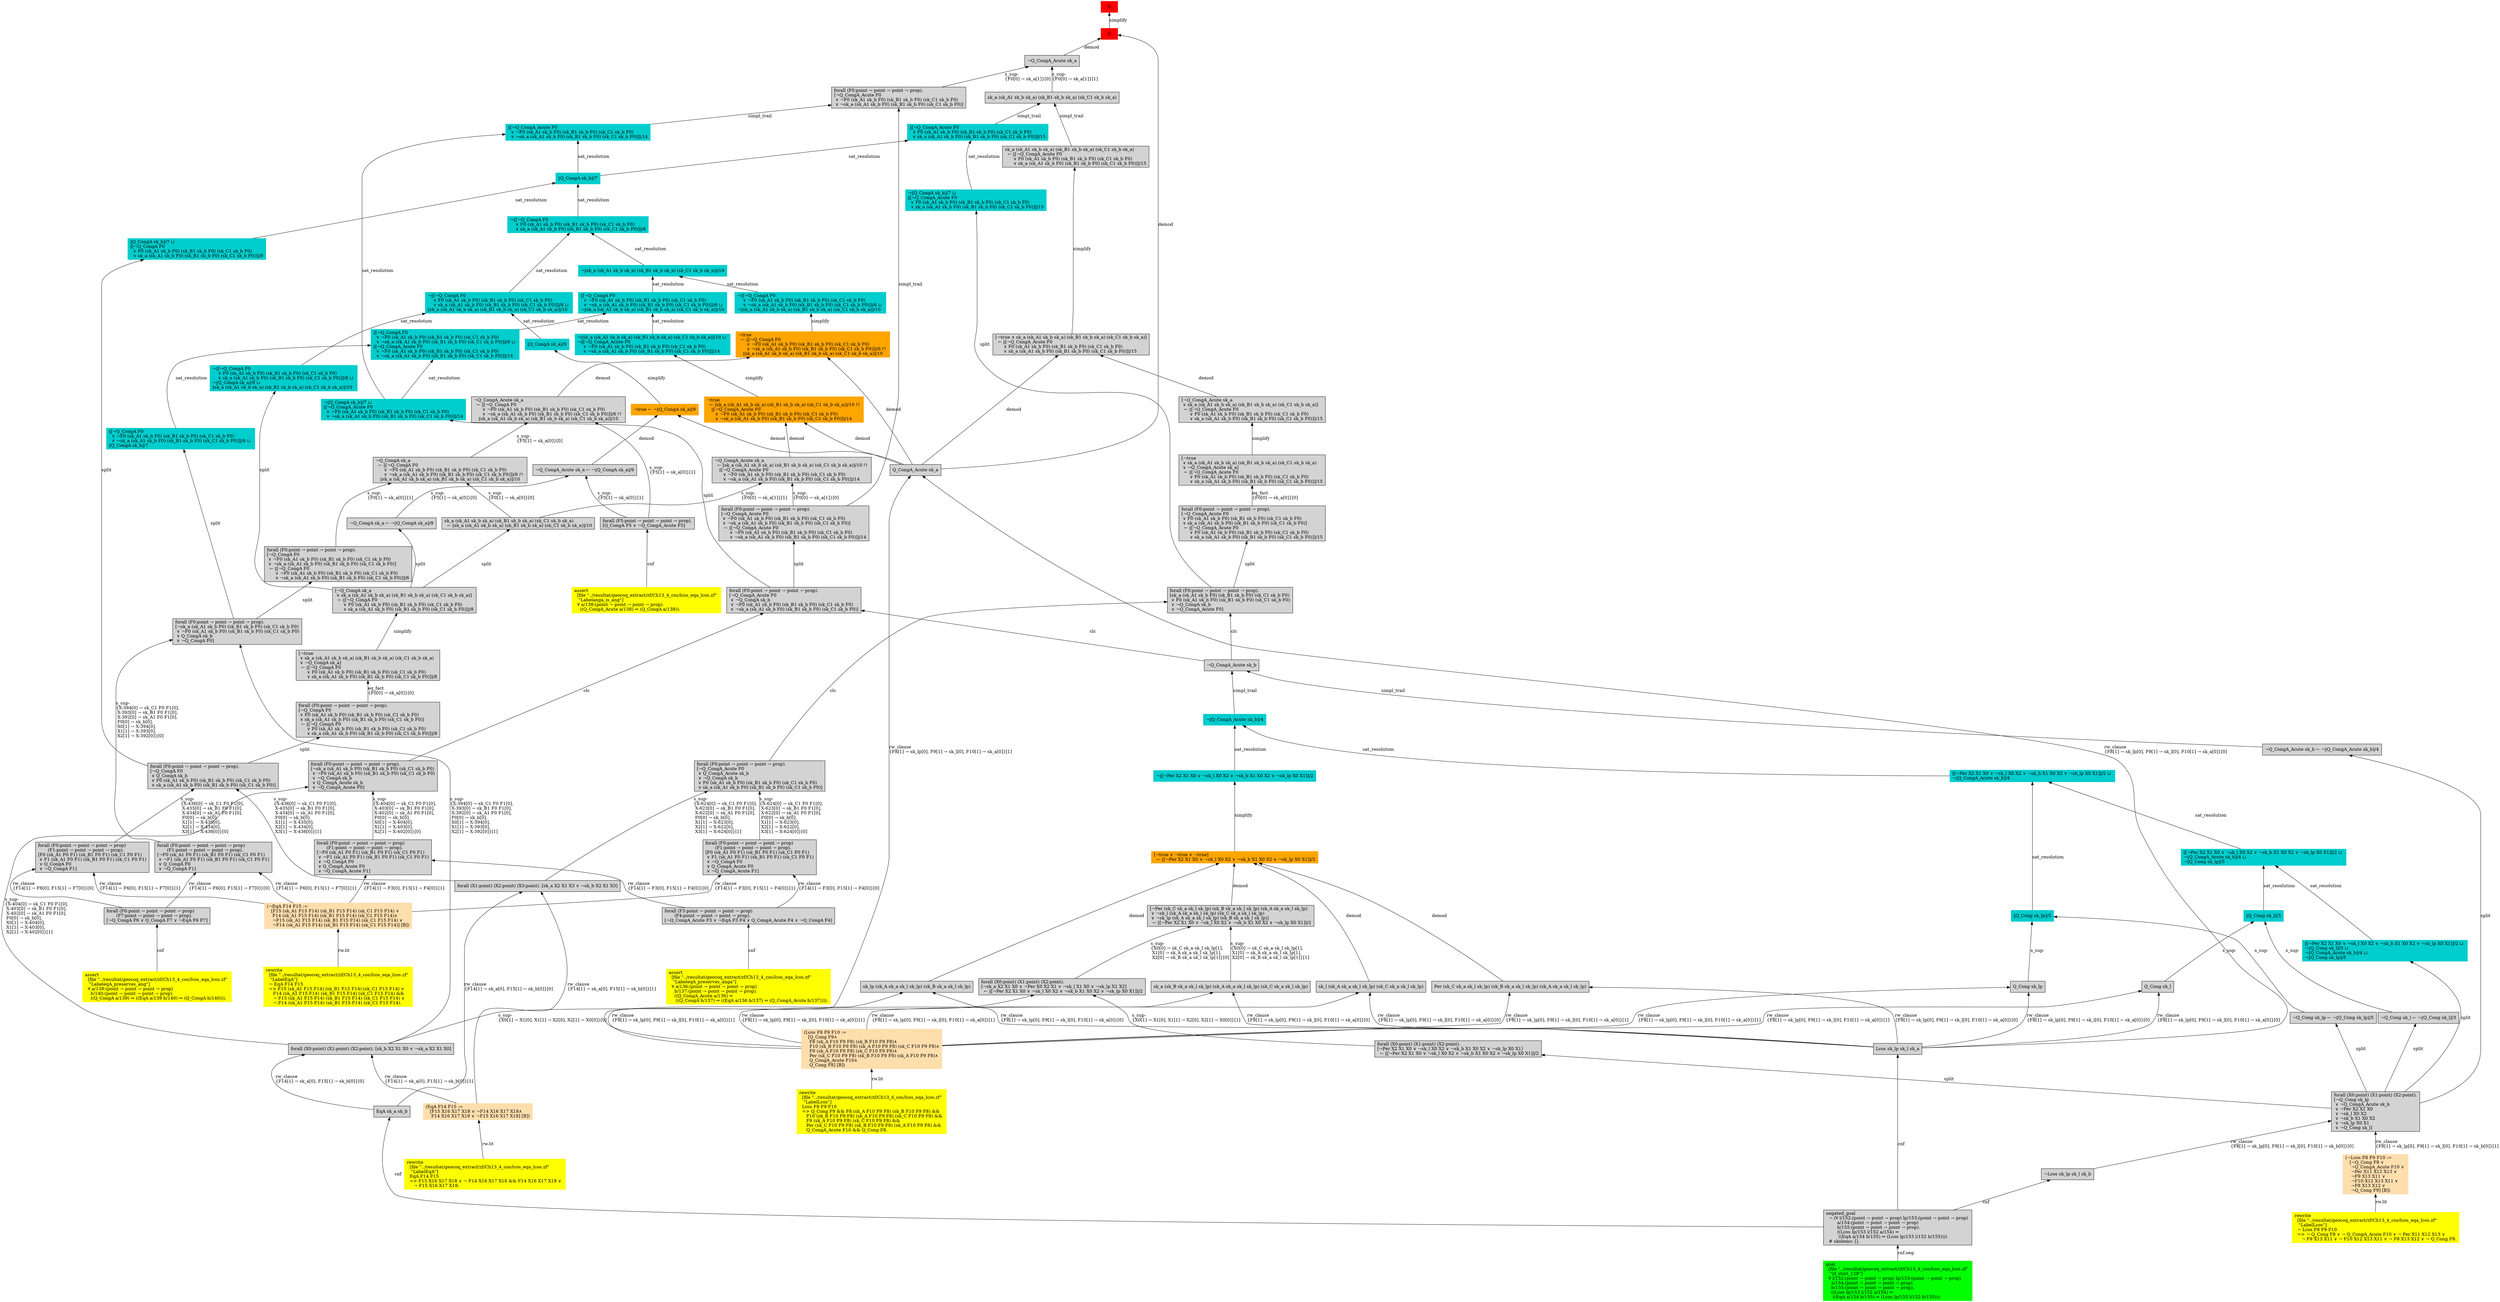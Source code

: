 digraph "unsat_graph" {
  vertex_0 [color=red, label="[]", shape=box, style=filled];
  vertex_0 -> vertex_1 [label="simplify", dir="back"];
  vertex_1 [color=red, label="[]", shape=box, style=filled];
  vertex_1 -> vertex_2 [label="demod", dir="back"];
  vertex_2 [shape=box, label="Q_CongA_Acute sk_a\l", style=filled];
  vertex_2 -> vertex_3 [label="rw_clause\l\{F8[1] → sk_lp[0], F9[1] → sk_l[0], F10[1] → sk_a[0]\}[1]\l", dir="back"];
  vertex_3 [color=navajowhite, shape=box, label="(Lcos F8 F9 F10 :=\l   [Q_Cong F9∧\l    F8 (sk_A F10 F9 F8) (sk_B F10 F9 F8)∧\l    F10 (sk_B F10 F9 F8) (sk_A F10 F9 F8) (sk_C F10 F9 F8)∧\l    F9 (sk_A F10 F9 F8) (sk_C F10 F9 F8)∧\l    Per (sk_C F10 F9 F8) (sk_B F10 F9 F8) (sk_A F10 F9 F8)∧\l    Q_CongA_Acute F10∧\l    Q_Cong F8] [B])\l", style=filled];
  vertex_3 -> vertex_4 [label="rw.lit", dir="back"];
  vertex_4 [color=yellow, shape=box, label="rewrite\l  [file \"../resultat/geocoq_extract/zf/Ch13_4_cos/lcos_eqa_lcos.zf\" \l   \"LabelLcos\"]\l  Lcos F8 F9 F10\l  =\> Q_Cong F9 && F8 (sk_A F10 F9 F8) (sk_B F10 F9 F8) && \l     F10 (sk_B F10 F9 F8) (sk_A F10 F9 F8) (sk_C F10 F9 F8) && \l     F9 (sk_A F10 F9 F8) (sk_C F10 F9 F8) && \l     Per (sk_C F10 F9 F8) (sk_B F10 F9 F8) (sk_A F10 F9 F8) && \l     Q_CongA_Acute F10 && Q_Cong F8.\l", style=filled];
  vertex_2 -> vertex_5 [label="rw_clause\l\{F8[1] → sk_lp[0], F9[1] → sk_l[0], F10[1] → sk_a[0]\}[0]\l", dir="back"];
  vertex_5 [shape=box, label="Lcos sk_lp sk_l sk_a\l", style=filled];
  vertex_5 -> vertex_6 [label="cnf", dir="back"];
  vertex_6 [shape=box, label="negated_goal\l  ¬ (∀ l/152:(point → point → prop) lp/153:(point → point → prop) \l        a/154:(point → point → point → prop) \l        b/155:(point → point → point → prop).\l        ((Lcos lp/153 l/152 a/154) ⇒\l         ((EqA a/154 b/155) ⇒ (Lcos lp/153 l/152 b/155))))\l  # skolems: [].\l", style=filled];
  vertex_6 -> vertex_7 [label="cnf.neg", dir="back"];
  vertex_7 [color=green, shape=box, label="goal\l  [file \"../resultat/geocoq_extract/zf/Ch13_4_cos/lcos_eqa_lcos.zf\" \l   \"zf_stmt_128\"]\l  ∀ l/152:(point → point → prop) lp/153:(point → point → prop) \l    a/154:(point → point → point → prop) \l    b/155:(point → point → point → prop).\l    ((Lcos lp/153 l/152 a/154) ⇒\l     ((EqA a/154 b/155) ⇒ (Lcos lp/153 l/152 b/155))).\l", style=filled];
  vertex_1 -> vertex_8 [label="demod", dir="back"];
  vertex_8 [shape=box, label="¬Q_CongA_Acute sk_a\l", style=filled];
  vertex_8 -> vertex_9 [label="s_sup-\l\{F0[0] → sk_a[1]\}[0]\l", dir="back"];
  vertex_9 [shape=box, label="forall (F0:point → point → point → prop).\l[¬Q_CongA_Acute F0\l ∨ ¬F0 (sk_A1 sk_b F0) (sk_B1 sk_b F0) (sk_C1 sk_b F0)\l ∨ ¬sk_a (sk_A1 sk_b F0) (sk_B1 sk_b F0) (sk_C1 sk_b F0)]\l", style=filled];
  vertex_9 -> vertex_10 [label="simpl_trail", dir="back"];
  vertex_10 [color=cyan3, shape=box, label="⟦[¬Q_CongA_Acute F0\l  ∨ ¬F0 (sk_A1 sk_b F0) (sk_B1 sk_b F0) (sk_C1 sk_b F0)\l  ∨ ¬sk_a (sk_A1 sk_b F0) (sk_B1 sk_b F0) (sk_C1 sk_b F0)]⟧/14\l", style=filled];
  vertex_10 -> vertex_11 [label="sat_resolution", dir="back"];
  vertex_11 [color=cyan3, shape=box, label="⟦Q_CongA sk_b⟧/7\l", style=filled];
  vertex_11 -> vertex_12 [label="sat_resolution", dir="back"];
  vertex_12 [color=cyan3, shape=box, label="¬⟦[¬Q_CongA F0\l    ∨ F0 (sk_A1 sk_b F0) (sk_B1 sk_b F0) (sk_C1 sk_b F0)\l    ∨ sk_a (sk_A1 sk_b F0) (sk_B1 sk_b F0) (sk_C1 sk_b F0)]⟧/8\l", style=filled];
  vertex_12 -> vertex_13 [label="sat_resolution", dir="back"];
  vertex_13 [color=cyan3, shape=box, label="¬⟦sk_a (sk_A1 sk_b sk_a) (sk_B1 sk_b sk_a) (sk_C1 sk_b sk_a)⟧/10\l", style=filled];
  vertex_13 -> vertex_14 [label="sat_resolution", dir="back"];
  vertex_14 [color=cyan3, shape=box, label="¬⟦[¬Q_CongA F0\l    ∨ ¬F0 (sk_A1 sk_b F0) (sk_B1 sk_b F0) (sk_C1 sk_b F0)\l    ∨ ¬sk_a (sk_A1 sk_b F0) (sk_B1 sk_b F0) (sk_C1 sk_b F0)]⟧/6 ⊔ \l¬⟦sk_a (sk_A1 sk_b sk_a) (sk_B1 sk_b sk_a) (sk_C1 sk_b sk_a)⟧/10\l", style=filled];
  vertex_14 -> vertex_15 [label="simplify", dir="back"];
  vertex_15 [color=orange, shape=box, label="¬true\l  ← ⟦[¬Q_CongA F0\l      ∨ ¬F0 (sk_A1 sk_b F0) (sk_B1 sk_b F0) (sk_C1 sk_b F0)\l      ∨ ¬sk_a (sk_A1 sk_b F0) (sk_B1 sk_b F0) (sk_C1 sk_b F0)]⟧/6 ⊓ \l    ⟦sk_a (sk_A1 sk_b sk_a) (sk_B1 sk_b sk_a) (sk_C1 sk_b sk_a)⟧/10\l", style=filled];
  vertex_15 -> vertex_2 [label="demod", dir="back"];
  vertex_15 -> vertex_16 [label="demod", dir="back"];
  vertex_16 [shape=box, label="¬Q_CongA_Acute sk_a\l  ← ⟦[¬Q_CongA F0\l      ∨ ¬F0 (sk_A1 sk_b F0) (sk_B1 sk_b F0) (sk_C1 sk_b F0)\l      ∨ ¬sk_a (sk_A1 sk_b F0) (sk_B1 sk_b F0) (sk_C1 sk_b F0)]⟧/6 ⊓ \l    ⟦sk_a (sk_A1 sk_b sk_a) (sk_B1 sk_b sk_a) (sk_C1 sk_b sk_a)⟧/10\l", style=filled];
  vertex_16 -> vertex_17 [label="s_sup-\l\{F5[1] → sk_a[0]\}[0]\l", dir="back"];
  vertex_17 [shape=box, label="¬Q_CongA sk_a\l  ← ⟦[¬Q_CongA F0\l      ∨ ¬F0 (sk_A1 sk_b F0) (sk_B1 sk_b F0) (sk_C1 sk_b F0)\l      ∨ ¬sk_a (sk_A1 sk_b F0) (sk_B1 sk_b F0) (sk_C1 sk_b F0)]⟧/6 ⊓ \l    ⟦sk_a (sk_A1 sk_b sk_a) (sk_B1 sk_b sk_a) (sk_C1 sk_b sk_a)⟧/10\l", style=filled];
  vertex_17 -> vertex_18 [label="s_sup-\l\{F0[1] → sk_a[0]\}[1]\l", dir="back"];
  vertex_18 [shape=box, label="forall (F0:point → point → point → prop).\l[¬Q_CongA F0\l ∨ ¬F0 (sk_A1 sk_b F0) (sk_B1 sk_b F0) (sk_C1 sk_b F0)\l ∨ ¬sk_a (sk_A1 sk_b F0) (sk_B1 sk_b F0) (sk_C1 sk_b F0)]\l  ← ⟦[¬Q_CongA F0\l      ∨ ¬F0 (sk_A1 sk_b F0) (sk_B1 sk_b F0) (sk_C1 sk_b F0)\l      ∨ ¬sk_a (sk_A1 sk_b F0) (sk_B1 sk_b F0) (sk_C1 sk_b F0)]⟧/6\l", style=filled];
  vertex_18 -> vertex_19 [label="split", dir="back"];
  vertex_19 [shape=box, label="forall (F0:point → point → point → prop).\l[¬sk_a (sk_A1 sk_b F0) (sk_B1 sk_b F0) (sk_C1 sk_b F0)\l ∨ ¬F0 (sk_A1 sk_b F0) (sk_B1 sk_b F0) (sk_C1 sk_b F0)\l ∨ Q_CongA sk_b\l ∨ ¬Q_CongA F0]\l", style=filled];
  vertex_19 -> vertex_20 [label="s_sup-\l\{X-394[0] → sk_C1 F0 F1[0], \l X-393[0] → sk_B1 F0 F1[0], \l X-392[0] → sk_A1 F0 F1[0], \l F0[0] → sk_b[0], \l X0[1] → X-394[0], \l X1[1] → X-393[0], \l X2[1] → X-392[0]\}[0]\l", dir="back"];
  vertex_20 [shape=box, label="forall (F0:point → point → point → prop) \l       (F1:point → point → point → prop).\l[¬F0 (sk_A1 F0 F1) (sk_B1 F0 F1) (sk_C1 F0 F1)\l ∨ ¬F1 (sk_A1 F0 F1) (sk_B1 F0 F1) (sk_C1 F0 F1)\l ∨ Q_CongA F0\l ∨ ¬Q_CongA F1]\l", style=filled];
  vertex_20 -> vertex_21 [label="rw_clause\l\{F14[1] → F6[0], F15[1] → F7[0]\}[1]\l", dir="back"];
  vertex_21 [color=navajowhite, shape=box, label="(¬EqA F14 F15 :=\l   [F15 (sk_A1 F15 F14) (sk_B1 F15 F14) (sk_C1 F15 F14) ∨ \l    F14 (sk_A1 F15 F14) (sk_B1 F15 F14) (sk_C1 F15 F14)∧\l    ¬F15 (sk_A1 F15 F14) (sk_B1 F15 F14) (sk_C1 F15 F14) ∨ \l    ¬F14 (sk_A1 F15 F14) (sk_B1 F15 F14) (sk_C1 F15 F14)] [B])\l", style=filled];
  vertex_21 -> vertex_22 [label="rw.lit", dir="back"];
  vertex_22 [color=yellow, shape=box, label="rewrite\l  [file \"../resultat/geocoq_extract/zf/Ch13_4_cos/lcos_eqa_lcos.zf\" \l   \"LabelEqA\"]\l  ¬ EqA F14 F15\l  =\> F15 (sk_A1 F15 F14) (sk_B1 F15 F14) (sk_C1 F15 F14) ∨ \l     F14 (sk_A1 F15 F14) (sk_B1 F15 F14) (sk_C1 F15 F14) && \l     ¬ F15 (sk_A1 F15 F14) (sk_B1 F15 F14) (sk_C1 F15 F14) ∨ \l     ¬ F14 (sk_A1 F15 F14) (sk_B1 F15 F14) (sk_C1 F15 F14).\l", style=filled];
  vertex_20 -> vertex_23 [label="rw_clause\l\{F14[1] → F6[0], F15[1] → F7[0]\}[0]\l", dir="back"];
  vertex_23 [shape=box, label="forall (F6:point → point → point → prop) \l       (F7:point → point → point → prop).\l[¬Q_CongA F6 ∨ Q_CongA F7 ∨ ¬EqA F6 F7]\l", style=filled];
  vertex_23 -> vertex_24 [label="cnf", dir="back"];
  vertex_24 [color=yellow, shape=box, label="assert\l  [file \"../resultat/geocoq_extract/zf/Ch13_4_cos/lcos_eqa_lcos.zf\" \l   \"LabeleqA_preserves_ang\"]\l  ∀ a/139:(point → point → point → prop) \l    b/140:(point → point → point → prop).\l    ((Q_CongA a/139) ⇒ ((EqA a/139 b/140) ⇒ (Q_CongA b/140))).\l", style=filled];
  vertex_19 -> vertex_25 [label="s_sup-\l\{X-394[0] → sk_C1 F0 F1[0], \l X-393[0] → sk_B1 F0 F1[0], \l X-392[0] → sk_A1 F0 F1[0], \l F0[0] → sk_b[0], \l X0[1] → X-394[0], \l X1[1] → X-393[0], \l X2[1] → X-392[0]\}[1]\l", dir="back"];
  vertex_25 [shape=box, label="forall (X0:point) (X1:point) (X2:point). [sk_b X2 X1 X0 ∨ ¬sk_a X2 X1 X0]\l", style=filled];
  vertex_25 -> vertex_26 [label="rw_clause\l\{F14[1] → sk_a[0], F15[1] → sk_b[0]\}[1]\l", dir="back"];
  vertex_26 [color=navajowhite, shape=box, label="(EqA F14 F15 :=\l   [F15 X16 X17 X18 ∨ ¬F14 X16 X17 X18∧\l    F14 X16 X17 X19 ∨ ¬F15 X16 X17 X19] [B])\l", style=filled];
  vertex_26 -> vertex_27 [label="rw.lit", dir="back"];
  vertex_27 [color=yellow, shape=box, label="rewrite\l  [file \"../resultat/geocoq_extract/zf/Ch13_4_cos/lcos_eqa_lcos.zf\" \l   \"LabelEqA\"]\l  EqA F14 F15\l  =\> F15 X16 X17 X18 ∨ ¬ F14 X16 X17 X18 && F14 X16 X17 X19 ∨ \l     ¬ F15 X16 X17 X19.\l", style=filled];
  vertex_25 -> vertex_28 [label="rw_clause\l\{F14[1] → sk_a[0], F15[1] → sk_b[0]\}[0]\l", dir="back"];
  vertex_28 [shape=box, label="EqA sk_a sk_b\l", style=filled];
  vertex_28 -> vertex_6 [label="cnf", dir="back"];
  vertex_17 -> vertex_29 [label="s_sup-\l\{F0[1] → sk_a[0]\}[0]\l", dir="back"];
  vertex_29 [shape=box, label="sk_a (sk_A1 sk_b sk_a) (sk_B1 sk_b sk_a) (sk_C1 sk_b sk_a)\l  ← ⟦sk_a (sk_A1 sk_b sk_a) (sk_B1 sk_b sk_a) (sk_C1 sk_b sk_a)⟧/10\l", style=filled];
  vertex_29 -> vertex_30 [label="split", dir="back"];
  vertex_30 [shape=box, label="[¬Q_CongA sk_a\l ∨ sk_a (sk_A1 sk_b sk_a) (sk_B1 sk_b sk_a) (sk_C1 sk_b sk_a)]\l  ← ⟦[¬Q_CongA F0\l      ∨ F0 (sk_A1 sk_b F0) (sk_B1 sk_b F0) (sk_C1 sk_b F0)\l      ∨ sk_a (sk_A1 sk_b F0) (sk_B1 sk_b F0) (sk_C1 sk_b F0)]⟧/8\l", style=filled];
  vertex_30 -> vertex_31 [label="simplify", dir="back"];
  vertex_31 [shape=box, label="[¬true\l ∨ sk_a (sk_A1 sk_b sk_a) (sk_B1 sk_b sk_a) (sk_C1 sk_b sk_a)\l ∨ ¬Q_CongA sk_a]\l  ← ⟦[¬Q_CongA F0\l      ∨ F0 (sk_A1 sk_b F0) (sk_B1 sk_b F0) (sk_C1 sk_b F0)\l      ∨ sk_a (sk_A1 sk_b F0) (sk_B1 sk_b F0) (sk_C1 sk_b F0)]⟧/8\l", style=filled];
  vertex_31 -> vertex_32 [label="eq_fact\l\{F0[0] → sk_a[0]\}[0]\l", dir="back"];
  vertex_32 [shape=box, label="forall (F0:point → point → point → prop).\l[¬Q_CongA F0\l ∨ F0 (sk_A1 sk_b F0) (sk_B1 sk_b F0) (sk_C1 sk_b F0)\l ∨ sk_a (sk_A1 sk_b F0) (sk_B1 sk_b F0) (sk_C1 sk_b F0)]\l  ← ⟦[¬Q_CongA F0\l      ∨ F0 (sk_A1 sk_b F0) (sk_B1 sk_b F0) (sk_C1 sk_b F0)\l      ∨ sk_a (sk_A1 sk_b F0) (sk_B1 sk_b F0) (sk_C1 sk_b F0)]⟧/8\l", style=filled];
  vertex_32 -> vertex_33 [label="split", dir="back"];
  vertex_33 [shape=box, label="forall (F0:point → point → point → prop).\l[¬Q_CongA F0\l ∨ Q_CongA sk_b\l ∨ F0 (sk_A1 sk_b F0) (sk_B1 sk_b F0) (sk_C1 sk_b F0)\l ∨ sk_a (sk_A1 sk_b F0) (sk_B1 sk_b F0) (sk_C1 sk_b F0)]\l", style=filled];
  vertex_33 -> vertex_34 [label="s_sup-\l\{X-436[0] → sk_C1 F0 F1[0], \l X-435[0] → sk_B1 F0 F1[0], \l X-434[0] → sk_A1 F0 F1[0], \l F0[0] → sk_b[0], \l X1[1] → X-435[0], \l X2[1] → X-434[0], \l X3[1] → X-436[0]\}[1]\l", dir="back"];
  vertex_34 [shape=box, label="forall (X1:point) (X2:point) (X3:point). [sk_a X2 X1 X3 ∨ ¬sk_b X2 X1 X3]\l", style=filled];
  vertex_34 -> vertex_26 [label="rw_clause\l\{F14[1] → sk_a[0], F15[1] → sk_b[0]\}[1]\l", dir="back"];
  vertex_34 -> vertex_28 [label="rw_clause\l\{F14[1] → sk_a[0], F15[1] → sk_b[0]\}[0]\l", dir="back"];
  vertex_33 -> vertex_35 [label="s_sup-\l\{X-436[0] → sk_C1 F0 F1[0], \l X-435[0] → sk_B1 F0 F1[0], \l X-434[0] → sk_A1 F0 F1[0], \l F0[0] → sk_b[0], \l X1[1] → X-435[0], \l X2[1] → X-434[0], \l X3[1] → X-436[0]\}[0]\l", dir="back"];
  vertex_35 [shape=box, label="forall (F0:point → point → point → prop) \l       (F1:point → point → point → prop).\l[F0 (sk_A1 F0 F1) (sk_B1 F0 F1) (sk_C1 F0 F1)\l ∨ F1 (sk_A1 F0 F1) (sk_B1 F0 F1) (sk_C1 F0 F1)\l ∨ Q_CongA F0\l ∨ ¬Q_CongA F1]\l", style=filled];
  vertex_35 -> vertex_21 [label="rw_clause\l\{F14[1] → F6[0], F15[1] → F7[0]\}[1]\l", dir="back"];
  vertex_35 -> vertex_23 [label="rw_clause\l\{F14[1] → F6[0], F15[1] → F7[0]\}[0]\l", dir="back"];
  vertex_16 -> vertex_36 [label="s_sup-\l\{F5[1] → sk_a[0]\}[1]\l", dir="back"];
  vertex_36 [shape=box, label="forall (F5:point → point → point → prop).\l[Q_CongA F5 ∨ ¬Q_CongA_Acute F5]\l", style=filled];
  vertex_36 -> vertex_37 [label="cnf", dir="back"];
  vertex_37 [color=yellow, shape=box, label="assert\l  [file \"../resultat/geocoq_extract/zf/Ch13_4_cos/lcos_eqa_lcos.zf\" \l   \"Labelanga_is_ang\"]\l  ∀ a/138:(point → point → point → prop).\l    ((Q_CongA_Acute a/138) ⇒ (Q_CongA a/138)).\l", style=filled];
  vertex_13 -> vertex_38 [label="sat_resolution", dir="back"];
  vertex_38 [color=cyan3, shape=box, label="⟦[¬Q_CongA F0\l  ∨ ¬F0 (sk_A1 sk_b F0) (sk_B1 sk_b F0) (sk_C1 sk_b F0)\l  ∨ ¬sk_a (sk_A1 sk_b F0) (sk_B1 sk_b F0) (sk_C1 sk_b F0)]⟧/6 ⊔ \l¬⟦sk_a (sk_A1 sk_b sk_a) (sk_B1 sk_b sk_a) (sk_C1 sk_b sk_a)⟧/10\l", style=filled];
  vertex_38 -> vertex_39 [label="sat_resolution", dir="back"];
  vertex_39 [color=cyan3, shape=box, label="¬⟦sk_a (sk_A1 sk_b sk_a) (sk_B1 sk_b sk_a) (sk_C1 sk_b sk_a)⟧/10 ⊔ \l¬⟦[¬Q_CongA_Acute F0\l    ∨ ¬F0 (sk_A1 sk_b F0) (sk_B1 sk_b F0) (sk_C1 sk_b F0)\l    ∨ ¬sk_a (sk_A1 sk_b F0) (sk_B1 sk_b F0) (sk_C1 sk_b F0)]⟧/14\l", style=filled];
  vertex_39 -> vertex_40 [label="simplify", dir="back"];
  vertex_40 [color=orange, shape=box, label="¬true\l  ← ⟦sk_a (sk_A1 sk_b sk_a) (sk_B1 sk_b sk_a) (sk_C1 sk_b sk_a)⟧/10 ⊓ \l    ⟦[¬Q_CongA_Acute F0\l      ∨ ¬F0 (sk_A1 sk_b F0) (sk_B1 sk_b F0) (sk_C1 sk_b F0)\l      ∨ ¬sk_a (sk_A1 sk_b F0) (sk_B1 sk_b F0) (sk_C1 sk_b F0)]⟧/14\l", style=filled];
  vertex_40 -> vertex_2 [label="demod", dir="back"];
  vertex_40 -> vertex_41 [label="demod", dir="back"];
  vertex_41 [shape=box, label="¬Q_CongA_Acute sk_a\l  ← ⟦sk_a (sk_A1 sk_b sk_a) (sk_B1 sk_b sk_a) (sk_C1 sk_b sk_a)⟧/10 ⊓ \l    ⟦[¬Q_CongA_Acute F0\l      ∨ ¬F0 (sk_A1 sk_b F0) (sk_B1 sk_b F0) (sk_C1 sk_b F0)\l      ∨ ¬sk_a (sk_A1 sk_b F0) (sk_B1 sk_b F0) (sk_C1 sk_b F0)]⟧/14\l", style=filled];
  vertex_41 -> vertex_42 [label="s_sup-\l\{F0[0] → sk_a[1]\}[0]\l", dir="back"];
  vertex_42 [shape=box, label="forall (F0:point → point → point → prop).\l[¬Q_CongA_Acute F0\l ∨ ¬F0 (sk_A1 sk_b F0) (sk_B1 sk_b F0) (sk_C1 sk_b F0)\l ∨ ¬sk_a (sk_A1 sk_b F0) (sk_B1 sk_b F0) (sk_C1 sk_b F0)]\l  ← ⟦[¬Q_CongA_Acute F0\l      ∨ ¬F0 (sk_A1 sk_b F0) (sk_B1 sk_b F0) (sk_C1 sk_b F0)\l      ∨ ¬sk_a (sk_A1 sk_b F0) (sk_B1 sk_b F0) (sk_C1 sk_b F0)]⟧/14\l", style=filled];
  vertex_42 -> vertex_43 [label="split", dir="back"];
  vertex_43 [shape=box, label="forall (F0:point → point → point → prop).\l[¬Q_CongA_Acute F0\l ∨ ¬Q_CongA sk_b\l ∨ ¬F0 (sk_A1 sk_b F0) (sk_B1 sk_b F0) (sk_C1 sk_b F0)\l ∨ ¬sk_a (sk_A1 sk_b F0) (sk_B1 sk_b F0) (sk_C1 sk_b F0)]\l", style=filled];
  vertex_43 -> vertex_44 [label="clc", dir="back"];
  vertex_44 [shape=box, label="¬Q_CongA_Acute sk_b\l", style=filled];
  vertex_44 -> vertex_45 [label="simpl_trail", dir="back"];
  vertex_45 [color=cyan3, shape=box, label="¬⟦Q_CongA_Acute sk_b⟧/4\l", style=filled];
  vertex_45 -> vertex_46 [label="sat_resolution", dir="back"];
  vertex_46 [color=cyan3, shape=box, label="¬⟦[¬Per X2 X1 X0 ∨ ¬sk_l X0 X2 ∨ ¬sk_b X1 X0 X2 ∨ ¬sk_lp X0 X1]⟧/2\l", style=filled];
  vertex_46 -> vertex_47 [label="simplify", dir="back"];
  vertex_47 [color=orange, shape=box, label="[¬true ∨ ¬true ∨ ¬true]\l  ← ⟦[¬Per X2 X1 X0 ∨ ¬sk_l X0 X2 ∨ ¬sk_b X1 X0 X2 ∨ ¬sk_lp X0 X1]⟧/2\l", style=filled];
  vertex_47 -> vertex_48 [label="demod", dir="back"];
  vertex_48 [shape=box, label="sk_lp (sk_A sk_a sk_l sk_lp) (sk_B sk_a sk_l sk_lp)\l", style=filled];
  vertex_48 -> vertex_3 [label="rw_clause\l\{F8[1] → sk_lp[0], F9[1] → sk_l[0], F10[1] → sk_a[0]\}[1]\l", dir="back"];
  vertex_48 -> vertex_5 [label="rw_clause\l\{F8[1] → sk_lp[0], F9[1] → sk_l[0], F10[1] → sk_a[0]\}[0]\l", dir="back"];
  vertex_47 -> vertex_49 [label="demod", dir="back"];
  vertex_49 [shape=box, label="sk_l (sk_A sk_a sk_l sk_lp) (sk_C sk_a sk_l sk_lp)\l", style=filled];
  vertex_49 -> vertex_3 [label="rw_clause\l\{F8[1] → sk_lp[0], F9[1] → sk_l[0], F10[1] → sk_a[0]\}[1]\l", dir="back"];
  vertex_49 -> vertex_5 [label="rw_clause\l\{F8[1] → sk_lp[0], F9[1] → sk_l[0], F10[1] → sk_a[0]\}[0]\l", dir="back"];
  vertex_47 -> vertex_50 [label="demod", dir="back"];
  vertex_50 [shape=box, label="Per (sk_C sk_a sk_l sk_lp) (sk_B sk_a sk_l sk_lp) (sk_A sk_a sk_l sk_lp)\l", style=filled];
  vertex_50 -> vertex_3 [label="rw_clause\l\{F8[1] → sk_lp[0], F9[1] → sk_l[0], F10[1] → sk_a[0]\}[1]\l", dir="back"];
  vertex_50 -> vertex_5 [label="rw_clause\l\{F8[1] → sk_lp[0], F9[1] → sk_l[0], F10[1] → sk_a[0]\}[0]\l", dir="back"];
  vertex_47 -> vertex_51 [label="demod", dir="back"];
  vertex_51 [shape=box, label="[¬Per (sk_C sk_a sk_l sk_lp) (sk_B sk_a sk_l sk_lp) (sk_A sk_a sk_l sk_lp)\l ∨ ¬sk_l (sk_A sk_a sk_l sk_lp) (sk_C sk_a sk_l sk_lp)\l ∨ ¬sk_lp (sk_A sk_a sk_l sk_lp) (sk_B sk_a sk_l sk_lp)]\l  ← ⟦[¬Per X2 X1 X0 ∨ ¬sk_l X0 X2 ∨ ¬sk_b X1 X0 X2 ∨ ¬sk_lp X0 X1]⟧/2\l", style=filled];
  vertex_51 -> vertex_52 [label="s_sup-\l\{X0[0] → sk_C sk_a sk_l sk_lp[1], \l X1[0] → sk_A sk_a sk_l sk_lp[1], \l X2[0] → sk_B sk_a sk_l sk_lp[1]\}[0]\l", dir="back"];
  vertex_52 [shape=box, label="forall (X0:point) (X1:point) (X2:point).\l[¬sk_a X2 X1 X0 ∨ ¬Per X0 X2 X1 ∨ ¬sk_l X1 X0 ∨ ¬sk_lp X1 X2]\l  ← ⟦[¬Per X2 X1 X0 ∨ ¬sk_l X0 X2 ∨ ¬sk_b X1 X0 X2 ∨ ¬sk_lp X0 X1]⟧/2\l", style=filled];
  vertex_52 -> vertex_53 [label="s_sup-\l\{X0[1] → X1[0], X1[1] → X2[0], X2[1] → X0[0]\}[1]\l", dir="back"];
  vertex_53 [shape=box, label="forall (X0:point) (X1:point) (X2:point).\l[¬Per X2 X1 X0 ∨ ¬sk_l X0 X2 ∨ ¬sk_b X1 X0 X2 ∨ ¬sk_lp X0 X1]\l  ← ⟦[¬Per X2 X1 X0 ∨ ¬sk_l X0 X2 ∨ ¬sk_b X1 X0 X2 ∨ ¬sk_lp X0 X1]⟧/2\l", style=filled];
  vertex_53 -> vertex_54 [label="split", dir="back"];
  vertex_54 [shape=box, label="forall (X0:point) (X1:point) (X2:point).\l[¬Q_Cong sk_lp\l ∨ ¬Q_CongA_Acute sk_b\l ∨ ¬Per X2 X1 X0\l ∨ ¬sk_l X0 X2\l ∨ ¬sk_b X1 X0 X2\l ∨ ¬sk_lp X0 X1\l ∨ ¬Q_Cong sk_l]\l", style=filled];
  vertex_54 -> vertex_55 [label="rw_clause\l\{F8[1] → sk_lp[0], F9[1] → sk_l[0], F10[1] → sk_b[0]\}[1]\l", dir="back"];
  vertex_55 [color=navajowhite, shape=box, label="(¬Lcos F8 F9 F10 :=\l   [¬Q_Cong F8 ∨ \l    ¬Q_CongA_Acute F10 ∨ \l    ¬Per X11 X12 X13 ∨ \l    ¬F9 X13 X11 ∨ \l    ¬F10 X12 X13 X11 ∨ \l    ¬F8 X13 X12 ∨ \l    ¬Q_Cong F9] [B])\l", style=filled];
  vertex_55 -> vertex_56 [label="rw.lit", dir="back"];
  vertex_56 [color=yellow, shape=box, label="rewrite\l  [file \"../resultat/geocoq_extract/zf/Ch13_4_cos/lcos_eqa_lcos.zf\" \l   \"LabelLcos\"]\l  ¬ Lcos F8 F9 F10\l  =\> ¬ Q_Cong F8 ∨ ¬ Q_CongA_Acute F10 ∨ ¬ Per X11 X12 X13 ∨ \l     ¬ F9 X13 X11 ∨ ¬ F10 X12 X13 X11 ∨ ¬ F8 X13 X12 ∨ ¬ Q_Cong F9.\l", style=filled];
  vertex_54 -> vertex_57 [label="rw_clause\l\{F8[1] → sk_lp[0], F9[1] → sk_l[0], F10[1] → sk_b[0]\}[0]\l", dir="back"];
  vertex_57 [shape=box, label="¬Lcos sk_lp sk_l sk_b\l", style=filled];
  vertex_57 -> vertex_6 [label="cnf", dir="back"];
  vertex_52 -> vertex_25 [label="s_sup-\l\{X0[1] → X1[0], X1[1] → X2[0], X2[1] → X0[0]\}[0]\l", dir="back"];
  vertex_51 -> vertex_58 [label="s_sup-\l\{X0[0] → sk_C sk_a sk_l sk_lp[1], \l X1[0] → sk_A sk_a sk_l sk_lp[1], \l X2[0] → sk_B sk_a sk_l sk_lp[1]\}[1]\l", dir="back"];
  vertex_58 [shape=box, label="sk_a (sk_B sk_a sk_l sk_lp) (sk_A sk_a sk_l sk_lp) (sk_C sk_a sk_l sk_lp)\l", style=filled];
  vertex_58 -> vertex_3 [label="rw_clause\l\{F8[1] → sk_lp[0], F9[1] → sk_l[0], F10[1] → sk_a[0]\}[1]\l", dir="back"];
  vertex_58 -> vertex_5 [label="rw_clause\l\{F8[1] → sk_lp[0], F9[1] → sk_l[0], F10[1] → sk_a[0]\}[0]\l", dir="back"];
  vertex_45 -> vertex_59 [label="sat_resolution", dir="back"];
  vertex_59 [color=cyan3, shape=box, label="⟦[¬Per X2 X1 X0 ∨ ¬sk_l X0 X2 ∨ ¬sk_b X1 X0 X2 ∨ ¬sk_lp X0 X1]⟧/2 ⊔ \l¬⟦Q_CongA_Acute sk_b⟧/4\l", style=filled];
  vertex_59 -> vertex_60 [label="sat_resolution", dir="back"];
  vertex_60 [color=cyan3, shape=box, label="⟦Q_Cong sk_lp⟧/5\l", style=filled];
  vertex_60 -> vertex_61 [label="s_sup-\l", dir="back"];
  vertex_61 [shape=box, label="¬Q_Cong sk_lp ← ¬⟦Q_Cong sk_lp⟧/5\l", style=filled];
  vertex_61 -> vertex_54 [label="split", dir="back"];
  vertex_60 -> vertex_62 [label="s_sup-\l", dir="back"];
  vertex_62 [shape=box, label="Q_Cong sk_lp\l", style=filled];
  vertex_62 -> vertex_3 [label="rw_clause\l\{F8[1] → sk_lp[0], F9[1] → sk_l[0], F10[1] → sk_a[0]\}[1]\l", dir="back"];
  vertex_62 -> vertex_5 [label="rw_clause\l\{F8[1] → sk_lp[0], F9[1] → sk_l[0], F10[1] → sk_a[0]\}[0]\l", dir="back"];
  vertex_59 -> vertex_63 [label="sat_resolution", dir="back"];
  vertex_63 [color=cyan3, shape=box, label="⟦[¬Per X2 X1 X0 ∨ ¬sk_l X0 X2 ∨ ¬sk_b X1 X0 X2 ∨ ¬sk_lp X0 X1]⟧/2 ⊔ \l¬⟦Q_CongA_Acute sk_b⟧/4 ⊔ \l¬⟦Q_Cong sk_lp⟧/5\l", style=filled];
  vertex_63 -> vertex_64 [label="sat_resolution", dir="back"];
  vertex_64 [color=cyan3, shape=box, label="⟦Q_Cong sk_l⟧/3\l", style=filled];
  vertex_64 -> vertex_65 [label="s_sup-\l", dir="back"];
  vertex_65 [shape=box, label="¬Q_Cong sk_l ← ¬⟦Q_Cong sk_l⟧/3\l", style=filled];
  vertex_65 -> vertex_54 [label="split", dir="back"];
  vertex_64 -> vertex_66 [label="s_sup-\l", dir="back"];
  vertex_66 [shape=box, label="Q_Cong sk_l\l", style=filled];
  vertex_66 -> vertex_3 [label="rw_clause\l\{F8[1] → sk_lp[0], F9[1] → sk_l[0], F10[1] → sk_a[0]\}[1]\l", dir="back"];
  vertex_66 -> vertex_5 [label="rw_clause\l\{F8[1] → sk_lp[0], F9[1] → sk_l[0], F10[1] → sk_a[0]\}[0]\l", dir="back"];
  vertex_63 -> vertex_67 [label="sat_resolution", dir="back"];
  vertex_67 [color=cyan3, shape=box, label="⟦[¬Per X2 X1 X0 ∨ ¬sk_l X0 X2 ∨ ¬sk_b X1 X0 X2 ∨ ¬sk_lp X0 X1]⟧/2 ⊔ \l¬⟦Q_Cong sk_l⟧/3 ⊔ \l¬⟦Q_CongA_Acute sk_b⟧/4 ⊔ \l¬⟦Q_Cong sk_lp⟧/5\l", style=filled];
  vertex_67 -> vertex_54 [label="split", dir="back"];
  vertex_44 -> vertex_68 [label="simpl_trail", dir="back"];
  vertex_68 [shape=box, label="¬Q_CongA_Acute sk_b ← ¬⟦Q_CongA_Acute sk_b⟧/4\l", style=filled];
  vertex_68 -> vertex_54 [label="split", dir="back"];
  vertex_43 -> vertex_69 [label="clc", dir="back"];
  vertex_69 [shape=box, label="forall (F0:point → point → point → prop).\l[¬sk_a (sk_A1 sk_b F0) (sk_B1 sk_b F0) (sk_C1 sk_b F0)\l ∨ ¬F0 (sk_A1 sk_b F0) (sk_B1 sk_b F0) (sk_C1 sk_b F0)\l ∨ ¬Q_CongA sk_b\l ∨ Q_CongA_Acute sk_b\l ∨ ¬Q_CongA_Acute F0]\l", style=filled];
  vertex_69 -> vertex_70 [label="s_sup-\l\{X-404[0] → sk_C1 F0 F1[0], \l X-403[0] → sk_B1 F0 F1[0], \l X-402[0] → sk_A1 F0 F1[0], \l F0[0] → sk_b[0], \l X0[1] → X-404[0], \l X1[1] → X-403[0], \l X2[1] → X-402[0]\}[0]\l", dir="back"];
  vertex_70 [shape=box, label="forall (F0:point → point → point → prop) \l       (F1:point → point → point → prop).\l[¬F0 (sk_A1 F0 F1) (sk_B1 F0 F1) (sk_C1 F0 F1)\l ∨ ¬F1 (sk_A1 F0 F1) (sk_B1 F0 F1) (sk_C1 F0 F1)\l ∨ ¬Q_CongA F0\l ∨ Q_CongA_Acute F0\l ∨ ¬Q_CongA_Acute F1]\l", style=filled];
  vertex_70 -> vertex_21 [label="rw_clause\l\{F14[1] → F3[0], F15[1] → F4[0]\}[1]\l", dir="back"];
  vertex_70 -> vertex_71 [label="rw_clause\l\{F14[1] → F3[0], F15[1] → F4[0]\}[0]\l", dir="back"];
  vertex_71 [shape=box, label="forall (F3:point → point → point → prop) \l       (F4:point → point → point → prop).\l[¬Q_CongA_Acute F3 ∨ ¬EqA F3 F4 ∨ Q_CongA_Acute F4 ∨ ¬Q_CongA F4]\l", style=filled];
  vertex_71 -> vertex_72 [label="cnf", dir="back"];
  vertex_72 [color=yellow, shape=box, label="assert\l  [file \"../resultat/geocoq_extract/zf/Ch13_4_cos/lcos_eqa_lcos.zf\" \l   \"LabeleqA_preserves_anga\"]\l  ∀ a/136:(point → point → point → prop) \l    b/137:(point → point → point → prop).\l    ((Q_CongA_Acute a/136) ⇒\l     ((Q_CongA b/137) ⇒ ((EqA a/136 b/137) ⇒ (Q_CongA_Acute b/137)))).\l", style=filled];
  vertex_69 -> vertex_25 [label="s_sup-\l\{X-404[0] → sk_C1 F0 F1[0], \l X-403[0] → sk_B1 F0 F1[0], \l X-402[0] → sk_A1 F0 F1[0], \l F0[0] → sk_b[0], \l X0[1] → X-404[0], \l X1[1] → X-403[0], \l X2[1] → X-402[0]\}[1]\l", dir="back"];
  vertex_41 -> vertex_29 [label="s_sup-\l\{F0[0] → sk_a[1]\}[1]\l", dir="back"];
  vertex_38 -> vertex_73 [label="sat_resolution", dir="back"];
  vertex_73 [color=cyan3, shape=box, label="⟦[¬Q_CongA F0\l  ∨ ¬F0 (sk_A1 sk_b F0) (sk_B1 sk_b F0) (sk_C1 sk_b F0)\l  ∨ ¬sk_a (sk_A1 sk_b F0) (sk_B1 sk_b F0) (sk_C1 sk_b F0)]⟧/6 ⊔ \l⟦[¬Q_CongA_Acute F0\l  ∨ ¬F0 (sk_A1 sk_b F0) (sk_B1 sk_b F0) (sk_C1 sk_b F0)\l  ∨ ¬sk_a (sk_A1 sk_b F0) (sk_B1 sk_b F0) (sk_C1 sk_b F0)]⟧/14\l", style=filled];
  vertex_73 -> vertex_74 [label="sat_resolution", dir="back"];
  vertex_74 [color=cyan3, shape=box, label="⟦[¬Q_CongA F0\l  ∨ ¬F0 (sk_A1 sk_b F0) (sk_B1 sk_b F0) (sk_C1 sk_b F0)\l  ∨ ¬sk_a (sk_A1 sk_b F0) (sk_B1 sk_b F0) (sk_C1 sk_b F0)]⟧/6 ⊔ \l⟦Q_CongA sk_b⟧/7\l", style=filled];
  vertex_74 -> vertex_19 [label="split", dir="back"];
  vertex_73 -> vertex_75 [label="sat_resolution", dir="back"];
  vertex_75 [color=cyan3, shape=box, label="¬⟦Q_CongA sk_b⟧/7 ⊔ \l⟦[¬Q_CongA_Acute F0\l  ∨ ¬F0 (sk_A1 sk_b F0) (sk_B1 sk_b F0) (sk_C1 sk_b F0)\l  ∨ ¬sk_a (sk_A1 sk_b F0) (sk_B1 sk_b F0) (sk_C1 sk_b F0)]⟧/14\l", style=filled];
  vertex_75 -> vertex_43 [label="split", dir="back"];
  vertex_12 -> vertex_76 [label="sat_resolution", dir="back"];
  vertex_76 [color=cyan3, shape=box, label="¬⟦[¬Q_CongA F0\l    ∨ F0 (sk_A1 sk_b F0) (sk_B1 sk_b F0) (sk_C1 sk_b F0)\l    ∨ sk_a (sk_A1 sk_b F0) (sk_B1 sk_b F0) (sk_C1 sk_b F0)]⟧/8 ⊔ \l⟦sk_a (sk_A1 sk_b sk_a) (sk_B1 sk_b sk_a) (sk_C1 sk_b sk_a)⟧/10\l", style=filled];
  vertex_76 -> vertex_77 [label="sat_resolution", dir="back"];
  vertex_77 [color=cyan3, shape=box, label="⟦Q_CongA sk_a⟧/9\l", style=filled];
  vertex_77 -> vertex_78 [label="simplify", dir="back"];
  vertex_78 [color=orange, shape=box, label="¬true ← ¬⟦Q_CongA sk_a⟧/9\l", style=filled];
  vertex_78 -> vertex_2 [label="demod", dir="back"];
  vertex_78 -> vertex_79 [label="demod", dir="back"];
  vertex_79 [shape=box, label="¬Q_CongA_Acute sk_a ← ¬⟦Q_CongA sk_a⟧/9\l", style=filled];
  vertex_79 -> vertex_80 [label="s_sup-\l\{F5[1] → sk_a[0]\}[0]\l", dir="back"];
  vertex_80 [shape=box, label="¬Q_CongA sk_a ← ¬⟦Q_CongA sk_a⟧/9\l", style=filled];
  vertex_80 -> vertex_30 [label="split", dir="back"];
  vertex_79 -> vertex_36 [label="s_sup-\l\{F5[1] → sk_a[0]\}[1]\l", dir="back"];
  vertex_76 -> vertex_81 [label="sat_resolution", dir="back"];
  vertex_81 [color=cyan3, shape=box, label="¬⟦[¬Q_CongA F0\l    ∨ F0 (sk_A1 sk_b F0) (sk_B1 sk_b F0) (sk_C1 sk_b F0)\l    ∨ sk_a (sk_A1 sk_b F0) (sk_B1 sk_b F0) (sk_C1 sk_b F0)]⟧/8 ⊔ \l¬⟦Q_CongA sk_a⟧/9 ⊔ \l⟦sk_a (sk_A1 sk_b sk_a) (sk_B1 sk_b sk_a) (sk_C1 sk_b sk_a)⟧/10\l", style=filled];
  vertex_81 -> vertex_30 [label="split", dir="back"];
  vertex_11 -> vertex_82 [label="sat_resolution", dir="back"];
  vertex_82 [color=cyan3, shape=box, label="⟦Q_CongA sk_b⟧/7 ⊔ \l⟦[¬Q_CongA F0\l  ∨ F0 (sk_A1 sk_b F0) (sk_B1 sk_b F0) (sk_C1 sk_b F0)\l  ∨ sk_a (sk_A1 sk_b F0) (sk_B1 sk_b F0) (sk_C1 sk_b F0)]⟧/8\l", style=filled];
  vertex_82 -> vertex_33 [label="split", dir="back"];
  vertex_10 -> vertex_75 [label="sat_resolution", dir="back"];
  vertex_9 -> vertex_42 [label="simpl_trail", dir="back"];
  vertex_8 -> vertex_83 [label="s_sup-\l\{F0[0] → sk_a[1]\}[1]\l", dir="back"];
  vertex_83 [shape=box, label="sk_a (sk_A1 sk_b sk_a) (sk_B1 sk_b sk_a) (sk_C1 sk_b sk_a)\l", style=filled];
  vertex_83 -> vertex_84 [label="simpl_trail", dir="back"];
  vertex_84 [color=cyan3, shape=box, label="⟦[¬Q_CongA_Acute F0\l  ∨ F0 (sk_A1 sk_b F0) (sk_B1 sk_b F0) (sk_C1 sk_b F0)\l  ∨ sk_a (sk_A1 sk_b F0) (sk_B1 sk_b F0) (sk_C1 sk_b F0)]⟧/15\l", style=filled];
  vertex_84 -> vertex_11 [label="sat_resolution", dir="back"];
  vertex_84 -> vertex_85 [label="sat_resolution", dir="back"];
  vertex_85 [color=cyan3, shape=box, label="¬⟦Q_CongA sk_b⟧/7 ⊔ \l⟦[¬Q_CongA_Acute F0\l  ∨ F0 (sk_A1 sk_b F0) (sk_B1 sk_b F0) (sk_C1 sk_b F0)\l  ∨ sk_a (sk_A1 sk_b F0) (sk_B1 sk_b F0) (sk_C1 sk_b F0)]⟧/15\l", style=filled];
  vertex_85 -> vertex_86 [label="split", dir="back"];
  vertex_86 [shape=box, label="forall (F0:point → point → point → prop).\l[sk_a (sk_A1 sk_b F0) (sk_B1 sk_b F0) (sk_C1 sk_b F0)\l ∨ F0 (sk_A1 sk_b F0) (sk_B1 sk_b F0) (sk_C1 sk_b F0)\l ∨ ¬Q_CongA sk_b\l ∨ ¬Q_CongA_Acute F0]\l", style=filled];
  vertex_86 -> vertex_44 [label="clc", dir="back"];
  vertex_86 -> vertex_87 [label="clc", dir="back"];
  vertex_87 [shape=box, label="forall (F0:point → point → point → prop).\l[¬Q_CongA_Acute F0\l ∨ Q_CongA_Acute sk_b\l ∨ ¬Q_CongA sk_b\l ∨ F0 (sk_A1 sk_b F0) (sk_B1 sk_b F0) (sk_C1 sk_b F0)\l ∨ sk_a (sk_A1 sk_b F0) (sk_B1 sk_b F0) (sk_C1 sk_b F0)]\l", style=filled];
  vertex_87 -> vertex_34 [label="s_sup-\l\{X-624[0] → sk_C1 F0 F1[0], \l X-623[0] → sk_B1 F0 F1[0], \l X-622[0] → sk_A1 F0 F1[0], \l F0[0] → sk_b[0], \l X1[1] → X-623[0], \l X2[1] → X-622[0], \l X3[1] → X-624[0]\}[1]\l", dir="back"];
  vertex_87 -> vertex_88 [label="s_sup-\l\{X-624[0] → sk_C1 F0 F1[0], \l X-623[0] → sk_B1 F0 F1[0], \l X-622[0] → sk_A1 F0 F1[0], \l F0[0] → sk_b[0], \l X1[1] → X-623[0], \l X2[1] → X-622[0], \l X3[1] → X-624[0]\}[0]\l", dir="back"];
  vertex_88 [shape=box, label="forall (F0:point → point → point → prop) \l       (F1:point → point → point → prop).\l[F0 (sk_A1 F0 F1) (sk_B1 F0 F1) (sk_C1 F0 F1)\l ∨ F1 (sk_A1 F0 F1) (sk_B1 F0 F1) (sk_C1 F0 F1)\l ∨ ¬Q_CongA F0\l ∨ Q_CongA_Acute F0\l ∨ ¬Q_CongA_Acute F1]\l", style=filled];
  vertex_88 -> vertex_21 [label="rw_clause\l\{F14[1] → F3[0], F15[1] → F4[0]\}[1]\l", dir="back"];
  vertex_88 -> vertex_71 [label="rw_clause\l\{F14[1] → F3[0], F15[1] → F4[0]\}[0]\l", dir="back"];
  vertex_83 -> vertex_89 [label="simpl_trail", dir="back"];
  vertex_89 [shape=box, label="sk_a (sk_A1 sk_b sk_a) (sk_B1 sk_b sk_a) (sk_C1 sk_b sk_a)\l  ← ⟦[¬Q_CongA_Acute F0\l      ∨ F0 (sk_A1 sk_b F0) (sk_B1 sk_b F0) (sk_C1 sk_b F0)\l      ∨ sk_a (sk_A1 sk_b F0) (sk_B1 sk_b F0) (sk_C1 sk_b F0)]⟧/15\l", style=filled];
  vertex_89 -> vertex_90 [label="simplify", dir="back"];
  vertex_90 [shape=box, label="[¬true ∨ sk_a (sk_A1 sk_b sk_a) (sk_B1 sk_b sk_a) (sk_C1 sk_b sk_a)]\l  ← ⟦[¬Q_CongA_Acute F0\l      ∨ F0 (sk_A1 sk_b F0) (sk_B1 sk_b F0) (sk_C1 sk_b F0)\l      ∨ sk_a (sk_A1 sk_b F0) (sk_B1 sk_b F0) (sk_C1 sk_b F0)]⟧/15\l", style=filled];
  vertex_90 -> vertex_2 [label="demod", dir="back"];
  vertex_90 -> vertex_91 [label="demod", dir="back"];
  vertex_91 [shape=box, label="[¬Q_CongA_Acute sk_a\l ∨ sk_a (sk_A1 sk_b sk_a) (sk_B1 sk_b sk_a) (sk_C1 sk_b sk_a)]\l  ← ⟦[¬Q_CongA_Acute F0\l      ∨ F0 (sk_A1 sk_b F0) (sk_B1 sk_b F0) (sk_C1 sk_b F0)\l      ∨ sk_a (sk_A1 sk_b F0) (sk_B1 sk_b F0) (sk_C1 sk_b F0)]⟧/15\l", style=filled];
  vertex_91 -> vertex_92 [label="simplify", dir="back"];
  vertex_92 [shape=box, label="[¬true\l ∨ sk_a (sk_A1 sk_b sk_a) (sk_B1 sk_b sk_a) (sk_C1 sk_b sk_a)\l ∨ ¬Q_CongA_Acute sk_a]\l  ← ⟦[¬Q_CongA_Acute F0\l      ∨ F0 (sk_A1 sk_b F0) (sk_B1 sk_b F0) (sk_C1 sk_b F0)\l      ∨ sk_a (sk_A1 sk_b F0) (sk_B1 sk_b F0) (sk_C1 sk_b F0)]⟧/15\l", style=filled];
  vertex_92 -> vertex_93 [label="eq_fact\l\{F0[0] → sk_a[0]\}[0]\l", dir="back"];
  vertex_93 [shape=box, label="forall (F0:point → point → point → prop).\l[¬Q_CongA_Acute F0\l ∨ F0 (sk_A1 sk_b F0) (sk_B1 sk_b F0) (sk_C1 sk_b F0)\l ∨ sk_a (sk_A1 sk_b F0) (sk_B1 sk_b F0) (sk_C1 sk_b F0)]\l  ← ⟦[¬Q_CongA_Acute F0\l      ∨ F0 (sk_A1 sk_b F0) (sk_B1 sk_b F0) (sk_C1 sk_b F0)\l      ∨ sk_a (sk_A1 sk_b F0) (sk_B1 sk_b F0) (sk_C1 sk_b F0)]⟧/15\l", style=filled];
  vertex_93 -> vertex_86 [label="split", dir="back"];
  }


